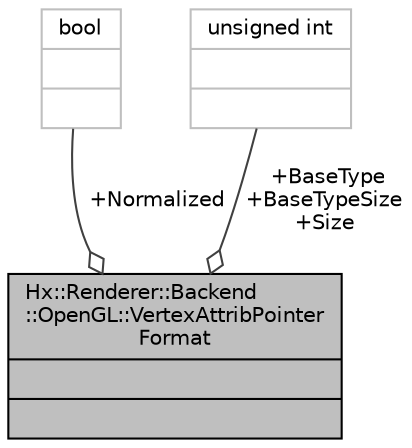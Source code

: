 digraph "Hx::Renderer::Backend::OpenGL::VertexAttribPointerFormat"
{
  edge [fontname="Helvetica",fontsize="10",labelfontname="Helvetica",labelfontsize="10"];
  node [fontname="Helvetica",fontsize="10",shape=record];
  Node1 [label="{Hx::Renderer::Backend\l::OpenGL::VertexAttribPointer\lFormat\n||}",height=0.2,width=0.4,color="black", fillcolor="grey75", style="filled", fontcolor="black"];
  Node2 -> Node1 [color="grey25",fontsize="10",style="solid",label=" +Normalized" ,arrowhead="odiamond",fontname="Helvetica"];
  Node2 [label="{bool\n||}",height=0.2,width=0.4,color="grey75", fillcolor="white", style="filled"];
  Node3 -> Node1 [color="grey25",fontsize="10",style="solid",label=" +BaseType\n+BaseTypeSize\n+Size" ,arrowhead="odiamond",fontname="Helvetica"];
  Node3 [label="{unsigned int\n||}",height=0.2,width=0.4,color="grey75", fillcolor="white", style="filled"];
}
